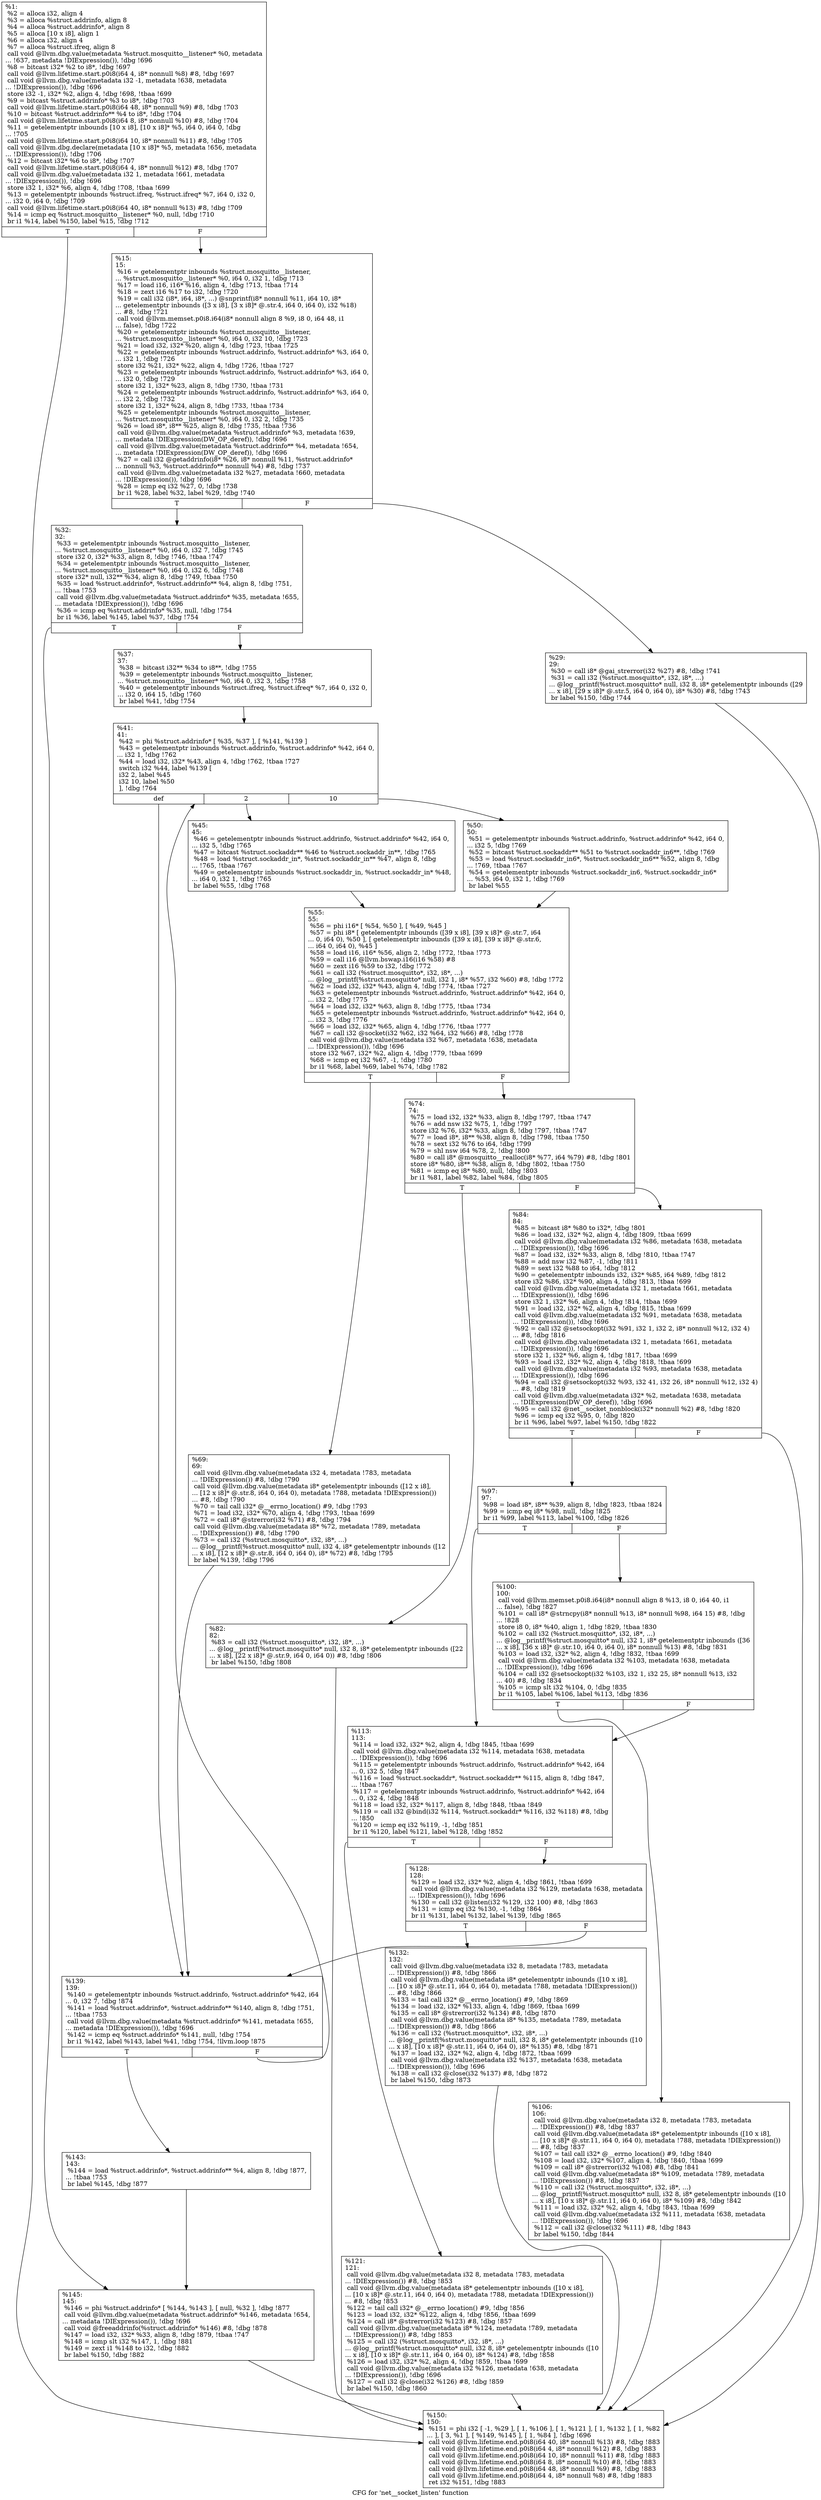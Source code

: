 digraph "CFG for 'net__socket_listen' function" {
	label="CFG for 'net__socket_listen' function";

	Node0x1058e80 [shape=record,label="{%1:\l  %2 = alloca i32, align 4\l  %3 = alloca %struct.addrinfo, align 8\l  %4 = alloca %struct.addrinfo*, align 8\l  %5 = alloca [10 x i8], align 1\l  %6 = alloca i32, align 4\l  %7 = alloca %struct.ifreq, align 8\l  call void @llvm.dbg.value(metadata %struct.mosquitto__listener* %0, metadata\l... !637, metadata !DIExpression()), !dbg !696\l  %8 = bitcast i32* %2 to i8*, !dbg !697\l  call void @llvm.lifetime.start.p0i8(i64 4, i8* nonnull %8) #8, !dbg !697\l  call void @llvm.dbg.value(metadata i32 -1, metadata !638, metadata\l... !DIExpression()), !dbg !696\l  store i32 -1, i32* %2, align 4, !dbg !698, !tbaa !699\l  %9 = bitcast %struct.addrinfo* %3 to i8*, !dbg !703\l  call void @llvm.lifetime.start.p0i8(i64 48, i8* nonnull %9) #8, !dbg !703\l  %10 = bitcast %struct.addrinfo** %4 to i8*, !dbg !704\l  call void @llvm.lifetime.start.p0i8(i64 8, i8* nonnull %10) #8, !dbg !704\l  %11 = getelementptr inbounds [10 x i8], [10 x i8]* %5, i64 0, i64 0, !dbg\l... !705\l  call void @llvm.lifetime.start.p0i8(i64 10, i8* nonnull %11) #8, !dbg !705\l  call void @llvm.dbg.declare(metadata [10 x i8]* %5, metadata !656, metadata\l... !DIExpression()), !dbg !706\l  %12 = bitcast i32* %6 to i8*, !dbg !707\l  call void @llvm.lifetime.start.p0i8(i64 4, i8* nonnull %12) #8, !dbg !707\l  call void @llvm.dbg.value(metadata i32 1, metadata !661, metadata\l... !DIExpression()), !dbg !696\l  store i32 1, i32* %6, align 4, !dbg !708, !tbaa !699\l  %13 = getelementptr inbounds %struct.ifreq, %struct.ifreq* %7, i64 0, i32 0,\l... i32 0, i64 0, !dbg !709\l  call void @llvm.lifetime.start.p0i8(i64 40, i8* nonnull %13) #8, !dbg !709\l  %14 = icmp eq %struct.mosquitto__listener* %0, null, !dbg !710\l  br i1 %14, label %150, label %15, !dbg !712\l|{<s0>T|<s1>F}}"];
	Node0x1058e80:s0 -> Node0x1059a10;
	Node0x1058e80:s1 -> Node0x1059330;
	Node0x1059330 [shape=record,label="{%15:\l15:                                               \l  %16 = getelementptr inbounds %struct.mosquitto__listener,\l... %struct.mosquitto__listener* %0, i64 0, i32 1, !dbg !713\l  %17 = load i16, i16* %16, align 4, !dbg !713, !tbaa !714\l  %18 = zext i16 %17 to i32, !dbg !720\l  %19 = call i32 (i8*, i64, i8*, ...) @snprintf(i8* nonnull %11, i64 10, i8*\l... getelementptr inbounds ([3 x i8], [3 x i8]* @.str.4, i64 0, i64 0), i32 %18)\l... #8, !dbg !721\l  call void @llvm.memset.p0i8.i64(i8* nonnull align 8 %9, i8 0, i64 48, i1\l... false), !dbg !722\l  %20 = getelementptr inbounds %struct.mosquitto__listener,\l... %struct.mosquitto__listener* %0, i64 0, i32 10, !dbg !723\l  %21 = load i32, i32* %20, align 4, !dbg !723, !tbaa !725\l  %22 = getelementptr inbounds %struct.addrinfo, %struct.addrinfo* %3, i64 0,\l... i32 1, !dbg !726\l  store i32 %21, i32* %22, align 4, !dbg !726, !tbaa !727\l  %23 = getelementptr inbounds %struct.addrinfo, %struct.addrinfo* %3, i64 0,\l... i32 0, !dbg !729\l  store i32 1, i32* %23, align 8, !dbg !730, !tbaa !731\l  %24 = getelementptr inbounds %struct.addrinfo, %struct.addrinfo* %3, i64 0,\l... i32 2, !dbg !732\l  store i32 1, i32* %24, align 8, !dbg !733, !tbaa !734\l  %25 = getelementptr inbounds %struct.mosquitto__listener,\l... %struct.mosquitto__listener* %0, i64 0, i32 2, !dbg !735\l  %26 = load i8*, i8** %25, align 8, !dbg !735, !tbaa !736\l  call void @llvm.dbg.value(metadata %struct.addrinfo* %3, metadata !639,\l... metadata !DIExpression(DW_OP_deref)), !dbg !696\l  call void @llvm.dbg.value(metadata %struct.addrinfo** %4, metadata !654,\l... metadata !DIExpression(DW_OP_deref)), !dbg !696\l  %27 = call i32 @getaddrinfo(i8* %26, i8* nonnull %11, %struct.addrinfo*\l... nonnull %3, %struct.addrinfo** nonnull %4) #8, !dbg !737\l  call void @llvm.dbg.value(metadata i32 %27, metadata !660, metadata\l... !DIExpression()), !dbg !696\l  %28 = icmp eq i32 %27, 0, !dbg !738\l  br i1 %28, label %32, label %29, !dbg !740\l|{<s0>T|<s1>F}}"];
	Node0x1059330:s0 -> Node0x10593d0;
	Node0x1059330:s1 -> Node0x1059380;
	Node0x1059380 [shape=record,label="{%29:\l29:                                               \l  %30 = call i8* @gai_strerror(i32 %27) #8, !dbg !741\l  %31 = call i32 (%struct.mosquitto*, i32, i8*, ...)\l... @log__printf(%struct.mosquitto* null, i32 8, i8* getelementptr inbounds ([29\l... x i8], [29 x i8]* @.str.5, i64 0, i64 0), i8* %30) #8, !dbg !743\l  br label %150, !dbg !744\l}"];
	Node0x1059380 -> Node0x1059a10;
	Node0x10593d0 [shape=record,label="{%32:\l32:                                               \l  %33 = getelementptr inbounds %struct.mosquitto__listener,\l... %struct.mosquitto__listener* %0, i64 0, i32 7, !dbg !745\l  store i32 0, i32* %33, align 8, !dbg !746, !tbaa !747\l  %34 = getelementptr inbounds %struct.mosquitto__listener,\l... %struct.mosquitto__listener* %0, i64 0, i32 6, !dbg !748\l  store i32* null, i32** %34, align 8, !dbg !749, !tbaa !750\l  %35 = load %struct.addrinfo*, %struct.addrinfo** %4, align 8, !dbg !751,\l... !tbaa !753\l  call void @llvm.dbg.value(metadata %struct.addrinfo* %35, metadata !655,\l... metadata !DIExpression()), !dbg !696\l  %36 = icmp eq %struct.addrinfo* %35, null, !dbg !754\l  br i1 %36, label %145, label %37, !dbg !754\l|{<s0>T|<s1>F}}"];
	Node0x10593d0:s0 -> Node0x10599c0;
	Node0x10593d0:s1 -> Node0x1059420;
	Node0x1059420 [shape=record,label="{%37:\l37:                                               \l  %38 = bitcast i32** %34 to i8**, !dbg !755\l  %39 = getelementptr inbounds %struct.mosquitto__listener,\l... %struct.mosquitto__listener* %0, i64 0, i32 3, !dbg !758\l  %40 = getelementptr inbounds %struct.ifreq, %struct.ifreq* %7, i64 0, i32 0,\l... i32 0, i64 15, !dbg !760\l  br label %41, !dbg !754\l}"];
	Node0x1059420 -> Node0x1059470;
	Node0x1059470 [shape=record,label="{%41:\l41:                                               \l  %42 = phi %struct.addrinfo* [ %35, %37 ], [ %141, %139 ]\l  %43 = getelementptr inbounds %struct.addrinfo, %struct.addrinfo* %42, i64 0,\l... i32 1, !dbg !762\l  %44 = load i32, i32* %43, align 4, !dbg !762, !tbaa !727\l  switch i32 %44, label %139 [\l    i32 2, label %45\l    i32 10, label %50\l  ], !dbg !764\l|{<s0>def|<s1>2|<s2>10}}"];
	Node0x1059470:s0 -> Node0x1059920;
	Node0x1059470:s1 -> Node0x10594c0;
	Node0x1059470:s2 -> Node0x1059510;
	Node0x10594c0 [shape=record,label="{%45:\l45:                                               \l  %46 = getelementptr inbounds %struct.addrinfo, %struct.addrinfo* %42, i64 0,\l... i32 5, !dbg !765\l  %47 = bitcast %struct.sockaddr** %46 to %struct.sockaddr_in**, !dbg !765\l  %48 = load %struct.sockaddr_in*, %struct.sockaddr_in** %47, align 8, !dbg\l... !765, !tbaa !767\l  %49 = getelementptr inbounds %struct.sockaddr_in, %struct.sockaddr_in* %48,\l... i64 0, i32 1, !dbg !765\l  br label %55, !dbg !768\l}"];
	Node0x10594c0 -> Node0x1059560;
	Node0x1059510 [shape=record,label="{%50:\l50:                                               \l  %51 = getelementptr inbounds %struct.addrinfo, %struct.addrinfo* %42, i64 0,\l... i32 5, !dbg !769\l  %52 = bitcast %struct.sockaddr** %51 to %struct.sockaddr_in6**, !dbg !769\l  %53 = load %struct.sockaddr_in6*, %struct.sockaddr_in6** %52, align 8, !dbg\l... !769, !tbaa !767\l  %54 = getelementptr inbounds %struct.sockaddr_in6, %struct.sockaddr_in6*\l... %53, i64 0, i32 1, !dbg !769\l  br label %55\l}"];
	Node0x1059510 -> Node0x1059560;
	Node0x1059560 [shape=record,label="{%55:\l55:                                               \l  %56 = phi i16* [ %54, %50 ], [ %49, %45 ]\l  %57 = phi i8* [ getelementptr inbounds ([39 x i8], [39 x i8]* @.str.7, i64\l... 0, i64 0), %50 ], [ getelementptr inbounds ([39 x i8], [39 x i8]* @.str.6,\l... i64 0, i64 0), %45 ]\l  %58 = load i16, i16* %56, align 2, !dbg !772, !tbaa !773\l  %59 = call i16 @llvm.bswap.i16(i16 %58) #8\l  %60 = zext i16 %59 to i32, !dbg !772\l  %61 = call i32 (%struct.mosquitto*, i32, i8*, ...)\l... @log__printf(%struct.mosquitto* null, i32 1, i8* %57, i32 %60) #8, !dbg !772\l  %62 = load i32, i32* %43, align 4, !dbg !774, !tbaa !727\l  %63 = getelementptr inbounds %struct.addrinfo, %struct.addrinfo* %42, i64 0,\l... i32 2, !dbg !775\l  %64 = load i32, i32* %63, align 8, !dbg !775, !tbaa !734\l  %65 = getelementptr inbounds %struct.addrinfo, %struct.addrinfo* %42, i64 0,\l... i32 3, !dbg !776\l  %66 = load i32, i32* %65, align 4, !dbg !776, !tbaa !777\l  %67 = call i32 @socket(i32 %62, i32 %64, i32 %66) #8, !dbg !778\l  call void @llvm.dbg.value(metadata i32 %67, metadata !638, metadata\l... !DIExpression()), !dbg !696\l  store i32 %67, i32* %2, align 4, !dbg !779, !tbaa !699\l  %68 = icmp eq i32 %67, -1, !dbg !780\l  br i1 %68, label %69, label %74, !dbg !782\l|{<s0>T|<s1>F}}"];
	Node0x1059560:s0 -> Node0x10595b0;
	Node0x1059560:s1 -> Node0x1059600;
	Node0x10595b0 [shape=record,label="{%69:\l69:                                               \l  call void @llvm.dbg.value(metadata i32 4, metadata !783, metadata\l... !DIExpression()) #8, !dbg !790\l  call void @llvm.dbg.value(metadata i8* getelementptr inbounds ([12 x i8],\l... [12 x i8]* @.str.8, i64 0, i64 0), metadata !788, metadata !DIExpression())\l... #8, !dbg !790\l  %70 = tail call i32* @__errno_location() #9, !dbg !793\l  %71 = load i32, i32* %70, align 4, !dbg !793, !tbaa !699\l  %72 = call i8* @strerror(i32 %71) #8, !dbg !794\l  call void @llvm.dbg.value(metadata i8* %72, metadata !789, metadata\l... !DIExpression()) #8, !dbg !790\l  %73 = call i32 (%struct.mosquitto*, i32, i8*, ...)\l... @log__printf(%struct.mosquitto* null, i32 4, i8* getelementptr inbounds ([12\l... x i8], [12 x i8]* @.str.8, i64 0, i64 0), i8* %72) #8, !dbg !795\l  br label %139, !dbg !796\l}"];
	Node0x10595b0 -> Node0x1059920;
	Node0x1059600 [shape=record,label="{%74:\l74:                                               \l  %75 = load i32, i32* %33, align 8, !dbg !797, !tbaa !747\l  %76 = add nsw i32 %75, 1, !dbg !797\l  store i32 %76, i32* %33, align 8, !dbg !797, !tbaa !747\l  %77 = load i8*, i8** %38, align 8, !dbg !798, !tbaa !750\l  %78 = sext i32 %76 to i64, !dbg !799\l  %79 = shl nsw i64 %78, 2, !dbg !800\l  %80 = call i8* @mosquitto__realloc(i8* %77, i64 %79) #8, !dbg !801\l  store i8* %80, i8** %38, align 8, !dbg !802, !tbaa !750\l  %81 = icmp eq i8* %80, null, !dbg !803\l  br i1 %81, label %82, label %84, !dbg !805\l|{<s0>T|<s1>F}}"];
	Node0x1059600:s0 -> Node0x1059650;
	Node0x1059600:s1 -> Node0x10596a0;
	Node0x1059650 [shape=record,label="{%82:\l82:                                               \l  %83 = call i32 (%struct.mosquitto*, i32, i8*, ...)\l... @log__printf(%struct.mosquitto* null, i32 8, i8* getelementptr inbounds ([22\l... x i8], [22 x i8]* @.str.9, i64 0, i64 0)) #8, !dbg !806\l  br label %150, !dbg !808\l}"];
	Node0x1059650 -> Node0x1059a10;
	Node0x10596a0 [shape=record,label="{%84:\l84:                                               \l  %85 = bitcast i8* %80 to i32*, !dbg !801\l  %86 = load i32, i32* %2, align 4, !dbg !809, !tbaa !699\l  call void @llvm.dbg.value(metadata i32 %86, metadata !638, metadata\l... !DIExpression()), !dbg !696\l  %87 = load i32, i32* %33, align 8, !dbg !810, !tbaa !747\l  %88 = add nsw i32 %87, -1, !dbg !811\l  %89 = sext i32 %88 to i64, !dbg !812\l  %90 = getelementptr inbounds i32, i32* %85, i64 %89, !dbg !812\l  store i32 %86, i32* %90, align 4, !dbg !813, !tbaa !699\l  call void @llvm.dbg.value(metadata i32 1, metadata !661, metadata\l... !DIExpression()), !dbg !696\l  store i32 1, i32* %6, align 4, !dbg !814, !tbaa !699\l  %91 = load i32, i32* %2, align 4, !dbg !815, !tbaa !699\l  call void @llvm.dbg.value(metadata i32 %91, metadata !638, metadata\l... !DIExpression()), !dbg !696\l  %92 = call i32 @setsockopt(i32 %91, i32 1, i32 2, i8* nonnull %12, i32 4)\l... #8, !dbg !816\l  call void @llvm.dbg.value(metadata i32 1, metadata !661, metadata\l... !DIExpression()), !dbg !696\l  store i32 1, i32* %6, align 4, !dbg !817, !tbaa !699\l  %93 = load i32, i32* %2, align 4, !dbg !818, !tbaa !699\l  call void @llvm.dbg.value(metadata i32 %93, metadata !638, metadata\l... !DIExpression()), !dbg !696\l  %94 = call i32 @setsockopt(i32 %93, i32 41, i32 26, i8* nonnull %12, i32 4)\l... #8, !dbg !819\l  call void @llvm.dbg.value(metadata i32* %2, metadata !638, metadata\l... !DIExpression(DW_OP_deref)), !dbg !696\l  %95 = call i32 @net__socket_nonblock(i32* nonnull %2) #8, !dbg !820\l  %96 = icmp eq i32 %95, 0, !dbg !820\l  br i1 %96, label %97, label %150, !dbg !822\l|{<s0>T|<s1>F}}"];
	Node0x10596a0:s0 -> Node0x10596f0;
	Node0x10596a0:s1 -> Node0x1059a10;
	Node0x10596f0 [shape=record,label="{%97:\l97:                                               \l  %98 = load i8*, i8** %39, align 8, !dbg !823, !tbaa !824\l  %99 = icmp eq i8* %98, null, !dbg !825\l  br i1 %99, label %113, label %100, !dbg !826\l|{<s0>T|<s1>F}}"];
	Node0x10596f0:s0 -> Node0x10597e0;
	Node0x10596f0:s1 -> Node0x1059740;
	Node0x1059740 [shape=record,label="{%100:\l100:                                              \l  call void @llvm.memset.p0i8.i64(i8* nonnull align 8 %13, i8 0, i64 40, i1\l... false), !dbg !827\l  %101 = call i8* @strncpy(i8* nonnull %13, i8* nonnull %98, i64 15) #8, !dbg\l... !828\l  store i8 0, i8* %40, align 1, !dbg !829, !tbaa !830\l  %102 = call i32 (%struct.mosquitto*, i32, i8*, ...)\l... @log__printf(%struct.mosquitto* null, i32 1, i8* getelementptr inbounds ([36\l... x i8], [36 x i8]* @.str.10, i64 0, i64 0), i8* nonnull %13) #8, !dbg !831\l  %103 = load i32, i32* %2, align 4, !dbg !832, !tbaa !699\l  call void @llvm.dbg.value(metadata i32 %103, metadata !638, metadata\l... !DIExpression()), !dbg !696\l  %104 = call i32 @setsockopt(i32 %103, i32 1, i32 25, i8* nonnull %13, i32\l... 40) #8, !dbg !834\l  %105 = icmp slt i32 %104, 0, !dbg !835\l  br i1 %105, label %106, label %113, !dbg !836\l|{<s0>T|<s1>F}}"];
	Node0x1059740:s0 -> Node0x1059790;
	Node0x1059740:s1 -> Node0x10597e0;
	Node0x1059790 [shape=record,label="{%106:\l106:                                              \l  call void @llvm.dbg.value(metadata i32 8, metadata !783, metadata\l... !DIExpression()) #8, !dbg !837\l  call void @llvm.dbg.value(metadata i8* getelementptr inbounds ([10 x i8],\l... [10 x i8]* @.str.11, i64 0, i64 0), metadata !788, metadata !DIExpression())\l... #8, !dbg !837\l  %107 = tail call i32* @__errno_location() #9, !dbg !840\l  %108 = load i32, i32* %107, align 4, !dbg !840, !tbaa !699\l  %109 = call i8* @strerror(i32 %108) #8, !dbg !841\l  call void @llvm.dbg.value(metadata i8* %109, metadata !789, metadata\l... !DIExpression()) #8, !dbg !837\l  %110 = call i32 (%struct.mosquitto*, i32, i8*, ...)\l... @log__printf(%struct.mosquitto* null, i32 8, i8* getelementptr inbounds ([10\l... x i8], [10 x i8]* @.str.11, i64 0, i64 0), i8* %109) #8, !dbg !842\l  %111 = load i32, i32* %2, align 4, !dbg !843, !tbaa !699\l  call void @llvm.dbg.value(metadata i32 %111, metadata !638, metadata\l... !DIExpression()), !dbg !696\l  %112 = call i32 @close(i32 %111) #8, !dbg !843\l  br label %150, !dbg !844\l}"];
	Node0x1059790 -> Node0x1059a10;
	Node0x10597e0 [shape=record,label="{%113:\l113:                                              \l  %114 = load i32, i32* %2, align 4, !dbg !845, !tbaa !699\l  call void @llvm.dbg.value(metadata i32 %114, metadata !638, metadata\l... !DIExpression()), !dbg !696\l  %115 = getelementptr inbounds %struct.addrinfo, %struct.addrinfo* %42, i64\l... 0, i32 5, !dbg !847\l  %116 = load %struct.sockaddr*, %struct.sockaddr** %115, align 8, !dbg !847,\l... !tbaa !767\l  %117 = getelementptr inbounds %struct.addrinfo, %struct.addrinfo* %42, i64\l... 0, i32 4, !dbg !848\l  %118 = load i32, i32* %117, align 8, !dbg !848, !tbaa !849\l  %119 = call i32 @bind(i32 %114, %struct.sockaddr* %116, i32 %118) #8, !dbg\l... !850\l  %120 = icmp eq i32 %119, -1, !dbg !851\l  br i1 %120, label %121, label %128, !dbg !852\l|{<s0>T|<s1>F}}"];
	Node0x10597e0:s0 -> Node0x1059830;
	Node0x10597e0:s1 -> Node0x1059880;
	Node0x1059830 [shape=record,label="{%121:\l121:                                              \l  call void @llvm.dbg.value(metadata i32 8, metadata !783, metadata\l... !DIExpression()) #8, !dbg !853\l  call void @llvm.dbg.value(metadata i8* getelementptr inbounds ([10 x i8],\l... [10 x i8]* @.str.11, i64 0, i64 0), metadata !788, metadata !DIExpression())\l... #8, !dbg !853\l  %122 = tail call i32* @__errno_location() #9, !dbg !856\l  %123 = load i32, i32* %122, align 4, !dbg !856, !tbaa !699\l  %124 = call i8* @strerror(i32 %123) #8, !dbg !857\l  call void @llvm.dbg.value(metadata i8* %124, metadata !789, metadata\l... !DIExpression()) #8, !dbg !853\l  %125 = call i32 (%struct.mosquitto*, i32, i8*, ...)\l... @log__printf(%struct.mosquitto* null, i32 8, i8* getelementptr inbounds ([10\l... x i8], [10 x i8]* @.str.11, i64 0, i64 0), i8* %124) #8, !dbg !858\l  %126 = load i32, i32* %2, align 4, !dbg !859, !tbaa !699\l  call void @llvm.dbg.value(metadata i32 %126, metadata !638, metadata\l... !DIExpression()), !dbg !696\l  %127 = call i32 @close(i32 %126) #8, !dbg !859\l  br label %150, !dbg !860\l}"];
	Node0x1059830 -> Node0x1059a10;
	Node0x1059880 [shape=record,label="{%128:\l128:                                              \l  %129 = load i32, i32* %2, align 4, !dbg !861, !tbaa !699\l  call void @llvm.dbg.value(metadata i32 %129, metadata !638, metadata\l... !DIExpression()), !dbg !696\l  %130 = call i32 @listen(i32 %129, i32 100) #8, !dbg !863\l  %131 = icmp eq i32 %130, -1, !dbg !864\l  br i1 %131, label %132, label %139, !dbg !865\l|{<s0>T|<s1>F}}"];
	Node0x1059880:s0 -> Node0x10598d0;
	Node0x1059880:s1 -> Node0x1059920;
	Node0x10598d0 [shape=record,label="{%132:\l132:                                              \l  call void @llvm.dbg.value(metadata i32 8, metadata !783, metadata\l... !DIExpression()) #8, !dbg !866\l  call void @llvm.dbg.value(metadata i8* getelementptr inbounds ([10 x i8],\l... [10 x i8]* @.str.11, i64 0, i64 0), metadata !788, metadata !DIExpression())\l... #8, !dbg !866\l  %133 = tail call i32* @__errno_location() #9, !dbg !869\l  %134 = load i32, i32* %133, align 4, !dbg !869, !tbaa !699\l  %135 = call i8* @strerror(i32 %134) #8, !dbg !870\l  call void @llvm.dbg.value(metadata i8* %135, metadata !789, metadata\l... !DIExpression()) #8, !dbg !866\l  %136 = call i32 (%struct.mosquitto*, i32, i8*, ...)\l... @log__printf(%struct.mosquitto* null, i32 8, i8* getelementptr inbounds ([10\l... x i8], [10 x i8]* @.str.11, i64 0, i64 0), i8* %135) #8, !dbg !871\l  %137 = load i32, i32* %2, align 4, !dbg !872, !tbaa !699\l  call void @llvm.dbg.value(metadata i32 %137, metadata !638, metadata\l... !DIExpression()), !dbg !696\l  %138 = call i32 @close(i32 %137) #8, !dbg !872\l  br label %150, !dbg !873\l}"];
	Node0x10598d0 -> Node0x1059a10;
	Node0x1059920 [shape=record,label="{%139:\l139:                                              \l  %140 = getelementptr inbounds %struct.addrinfo, %struct.addrinfo* %42, i64\l... 0, i32 7, !dbg !874\l  %141 = load %struct.addrinfo*, %struct.addrinfo** %140, align 8, !dbg !751,\l... !tbaa !753\l  call void @llvm.dbg.value(metadata %struct.addrinfo* %141, metadata !655,\l... metadata !DIExpression()), !dbg !696\l  %142 = icmp eq %struct.addrinfo* %141, null, !dbg !754\l  br i1 %142, label %143, label %41, !dbg !754, !llvm.loop !875\l|{<s0>T|<s1>F}}"];
	Node0x1059920:s0 -> Node0x1059970;
	Node0x1059920:s1 -> Node0x1059470;
	Node0x1059970 [shape=record,label="{%143:\l143:                                              \l  %144 = load %struct.addrinfo*, %struct.addrinfo** %4, align 8, !dbg !877,\l... !tbaa !753\l  br label %145, !dbg !877\l}"];
	Node0x1059970 -> Node0x10599c0;
	Node0x10599c0 [shape=record,label="{%145:\l145:                                              \l  %146 = phi %struct.addrinfo* [ %144, %143 ], [ null, %32 ], !dbg !877\l  call void @llvm.dbg.value(metadata %struct.addrinfo* %146, metadata !654,\l... metadata !DIExpression()), !dbg !696\l  call void @freeaddrinfo(%struct.addrinfo* %146) #8, !dbg !878\l  %147 = load i32, i32* %33, align 8, !dbg !879, !tbaa !747\l  %148 = icmp slt i32 %147, 1, !dbg !881\l  %149 = zext i1 %148 to i32, !dbg !882\l  br label %150, !dbg !882\l}"];
	Node0x10599c0 -> Node0x1059a10;
	Node0x1059a10 [shape=record,label="{%150:\l150:                                              \l  %151 = phi i32 [ -1, %29 ], [ 1, %106 ], [ 1, %121 ], [ 1, %132 ], [ 1, %82\l... ], [ 3, %1 ], [ %149, %145 ], [ 1, %84 ], !dbg !696\l  call void @llvm.lifetime.end.p0i8(i64 40, i8* nonnull %13) #8, !dbg !883\l  call void @llvm.lifetime.end.p0i8(i64 4, i8* nonnull %12) #8, !dbg !883\l  call void @llvm.lifetime.end.p0i8(i64 10, i8* nonnull %11) #8, !dbg !883\l  call void @llvm.lifetime.end.p0i8(i64 8, i8* nonnull %10) #8, !dbg !883\l  call void @llvm.lifetime.end.p0i8(i64 48, i8* nonnull %9) #8, !dbg !883\l  call void @llvm.lifetime.end.p0i8(i64 4, i8* nonnull %8) #8, !dbg !883\l  ret i32 %151, !dbg !883\l}"];
}
